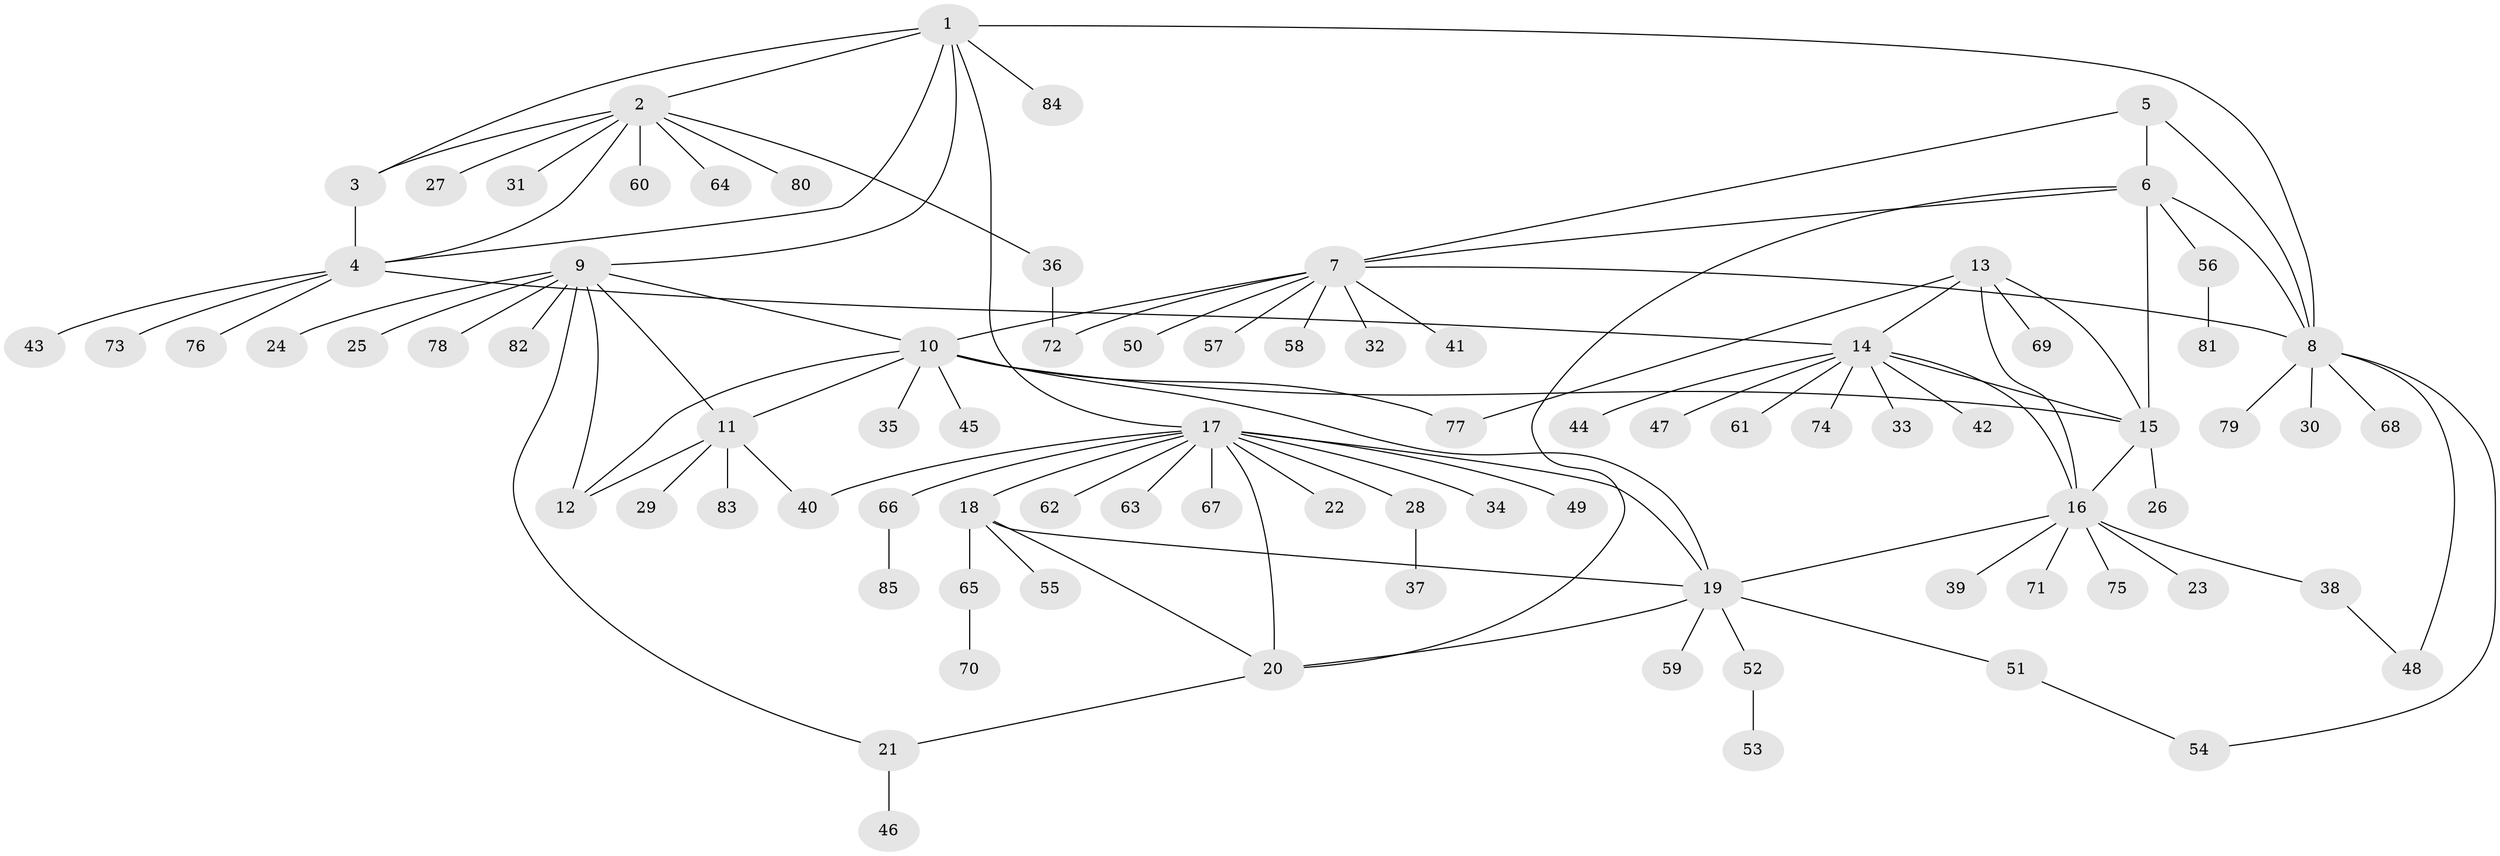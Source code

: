 // coarse degree distribution, {4: 0.04, 5: 0.08, 6: 0.08, 1: 0.68, 13: 0.04, 3: 0.08}
// Generated by graph-tools (version 1.1) at 2025/58/03/04/25 21:58:18]
// undirected, 85 vertices, 111 edges
graph export_dot {
graph [start="1"]
  node [color=gray90,style=filled];
  1;
  2;
  3;
  4;
  5;
  6;
  7;
  8;
  9;
  10;
  11;
  12;
  13;
  14;
  15;
  16;
  17;
  18;
  19;
  20;
  21;
  22;
  23;
  24;
  25;
  26;
  27;
  28;
  29;
  30;
  31;
  32;
  33;
  34;
  35;
  36;
  37;
  38;
  39;
  40;
  41;
  42;
  43;
  44;
  45;
  46;
  47;
  48;
  49;
  50;
  51;
  52;
  53;
  54;
  55;
  56;
  57;
  58;
  59;
  60;
  61;
  62;
  63;
  64;
  65;
  66;
  67;
  68;
  69;
  70;
  71;
  72;
  73;
  74;
  75;
  76;
  77;
  78;
  79;
  80;
  81;
  82;
  83;
  84;
  85;
  1 -- 2;
  1 -- 3;
  1 -- 4;
  1 -- 8;
  1 -- 9;
  1 -- 17;
  1 -- 84;
  2 -- 3;
  2 -- 4;
  2 -- 27;
  2 -- 31;
  2 -- 36;
  2 -- 60;
  2 -- 64;
  2 -- 80;
  3 -- 4;
  4 -- 14;
  4 -- 43;
  4 -- 73;
  4 -- 76;
  5 -- 6;
  5 -- 7;
  5 -- 8;
  6 -- 7;
  6 -- 8;
  6 -- 15;
  6 -- 20;
  6 -- 56;
  7 -- 8;
  7 -- 10;
  7 -- 32;
  7 -- 41;
  7 -- 50;
  7 -- 57;
  7 -- 58;
  7 -- 72;
  8 -- 30;
  8 -- 48;
  8 -- 54;
  8 -- 68;
  8 -- 79;
  9 -- 10;
  9 -- 11;
  9 -- 12;
  9 -- 21;
  9 -- 24;
  9 -- 25;
  9 -- 78;
  9 -- 82;
  10 -- 11;
  10 -- 12;
  10 -- 15;
  10 -- 19;
  10 -- 35;
  10 -- 45;
  10 -- 77;
  11 -- 12;
  11 -- 29;
  11 -- 40;
  11 -- 83;
  13 -- 14;
  13 -- 15;
  13 -- 16;
  13 -- 69;
  13 -- 77;
  14 -- 15;
  14 -- 16;
  14 -- 33;
  14 -- 42;
  14 -- 44;
  14 -- 47;
  14 -- 61;
  14 -- 74;
  15 -- 16;
  15 -- 26;
  16 -- 19;
  16 -- 23;
  16 -- 38;
  16 -- 39;
  16 -- 71;
  16 -- 75;
  17 -- 18;
  17 -- 19;
  17 -- 20;
  17 -- 22;
  17 -- 28;
  17 -- 34;
  17 -- 40;
  17 -- 49;
  17 -- 62;
  17 -- 63;
  17 -- 66;
  17 -- 67;
  18 -- 19;
  18 -- 20;
  18 -- 55;
  18 -- 65;
  19 -- 20;
  19 -- 51;
  19 -- 52;
  19 -- 59;
  20 -- 21;
  21 -- 46;
  28 -- 37;
  36 -- 72;
  38 -- 48;
  51 -- 54;
  52 -- 53;
  56 -- 81;
  65 -- 70;
  66 -- 85;
}
